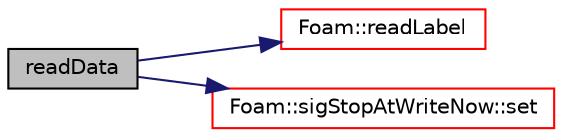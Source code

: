 digraph "readData"
{
  bgcolor="transparent";
  edge [fontname="Helvetica",fontsize="10",labelfontname="Helvetica",labelfontsize="10"];
  node [fontname="Helvetica",fontsize="10",shape=record];
  rankdir="LR";
  Node1 [label="readData",height=0.2,width=0.4,color="black", fillcolor="grey75", style="filled", fontcolor="black"];
  Node1 -> Node2 [color="midnightblue",fontsize="10",style="solid",fontname="Helvetica"];
  Node2 [label="Foam::readLabel",height=0.2,width=0.4,color="red",URL="$a10887.html#abb09fbcf651d29208982dd7a601b606f"];
  Node1 -> Node3 [color="midnightblue",fontsize="10",style="solid",fontname="Helvetica"];
  Node3 [label="Foam::sigStopAtWriteNow::set",height=0.2,width=0.4,color="red",URL="$a02373.html#af30d71d7871d89cd6a08a781f7bf0a15",tooltip="(re)set signal catcher "];
}
